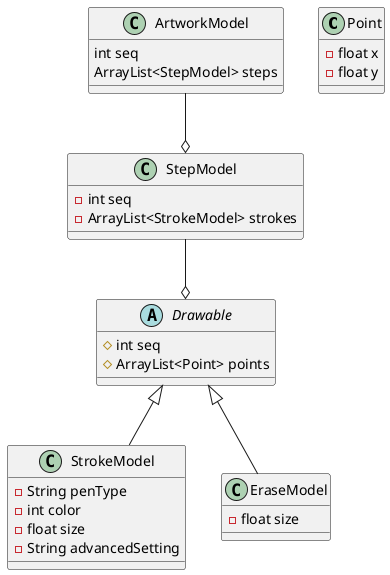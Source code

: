 @startuml
class Point {
    - float x
    - float y
}

abstract class Drawable {
    # int seq
    # ArrayList<Point> points
}

class StrokeModel {
    - String penType
    - int color
    - float size
    - String advancedSetting
}

class EraseModel {
    - float size
}

StrokeModel -up-|> Drawable
EraseModel -up-|> Drawable

class StepModel {
    - int seq
    - ArrayList<StrokeModel> strokes
}

StepModel --o Drawable

class ArtworkModel {
    int seq
    ArrayList<StepModel> steps
}

ArtworkModel --o StepModel


@enduml